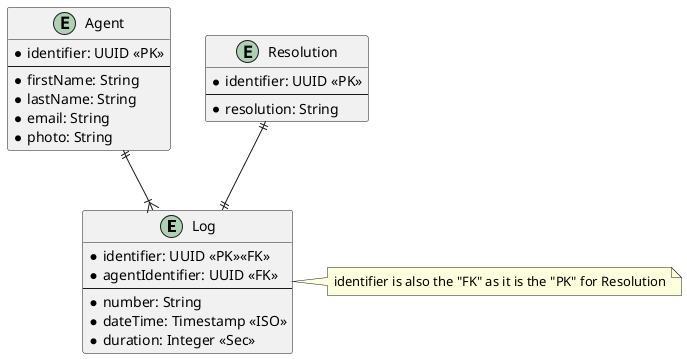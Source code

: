 @startuml
entity Log{
    * identifier: UUID <<PK>><<FK>>
    * agentIdentifier: UUID <<FK>>
    --
    ' Log Attributes
    * number: String
    * dateTime: Timestamp <<ISO>>
    * duration: Integer <<Sec>>
}
note right of Log: identifier is also the "FK" as it is the "PK" for Resolution

entity Agent{
    * identifier: UUID <<PK>>
    --
    ' profile attributes
    * firstName: String
    * lastName: String
    * email: String
    * photo: String
}

entity Resolution{
    * identifier: UUID <<PK>>
    --
    ' Resolution Attributes
    * resolution: String
}

Agent ||--|{ Log
Resolution ||--|| Log
@enduml